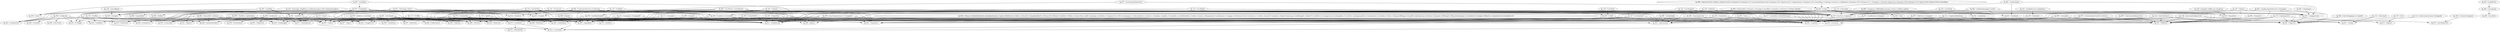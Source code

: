 digraph G { 
"fg_036: r1rendersvc,r1userinfo" -> "fg_007: r1iafsvc"; 
"fg_036: r1rendersvc,r1userinfo" -> "fg_004: r1oauth31"; 
"fg_036: r1rendersvc,r1userinfo" -> "fg_008: r1pmsvc"; 
"fg_036: r1rendersvc,r1userinfo" -> "fg_003: r1patronus42"; 
"fg_036: r1rendersvc,r1userinfo" -> "fg_005: r1geocfgsvc"; 
"fg_036: r1rendersvc,r1userinfo" -> "fg_002: r1fmpsvc2"; 
"fg_036: r1rendersvc,r1userinfo" -> "fg_009: r1beclntsrv"; 
"fg_036: r1rendersvc,r1userinfo" -> "fg_006: r1fcsvcio"; 
"fg_037: r1mc3svc,r1signinsvc" -> "fg_004: r1oauth31"; 
"fg_037: r1mc3svc,r1signinsvc" -> "fg_012: r1userread"; 
"fg_037: r1mc3svc,r1signinsvc" -> "fg_001: r1dsptchsrv"; 
"fg_038: r1cmpgnservice" -> "fg_002: r1fmpsvc2"; 
"fg_039: r1kayleex2" -> "fg_004: r1oauth31"; 
"fg_040: r1ulink" -> "fg_004: r1oauth31"; 
"fg_040: r1ulink" -> "fg_005: r1geocfgsvc"; 
"fg_040: r1ulink" -> "fg_002: r1fmpsvc2"; 
"fg_040: r1ulink" -> "fg_006: r1fcsvcio"; 
"fg_041: r1notifsvc" -> "fg_007: r1iafsvc"; 
"fg_041: r1notifsvc" -> "fg_019: r1mobmsgplr"; 
"fg_041: r1notifsvc" -> "fg_004: r1oauth31"; 
"fg_041: r1notifsvc" -> "fg_018: r1userread1"; 
"fg_041: r1notifsvc" -> "fg_026: r1mobiexpv2"; 
"fg_041: r1notifsvc" -> "fg_005: r1geocfgsvc"; 
"fg_041: r1notifsvc" -> "fg_017: r1buyingsvcio"; 
"fg_041: r1notifsvc" -> "fg_020: r1zmetasvcs"; 
"fg_041: r1notifsvc" -> "fg_006: r1fcsvcio"; 
"fg_043: r1hawknest" -> "fg_004: r1oauth31"; 
"fg_045: r1nrtm" -> "fg_036: r1rendersvc,r1userinfo"; 
"fg_045: r1nrtm" -> "fg_004: r1oauth31"; 
"fg_045: r1nrtm" -> "fg_008: r1pmsvc"; 
"fg_045: r1nrtm" -> "fg_042: r1palladium"; 
"fg_045: r1nrtm" -> "fg_038: r1cmpgnservice"; 
"fg_045: r1nrtm" -> "fg_003: r1patronus42"; 
"fg_045: r1nrtm" -> "fg_005: r1geocfgsvc"; 
"fg_045: r1nrtm" -> "fg_044: r1ims"; 
"fg_045: r1nrtm" -> "fg_010: r1fidelius1"; 
"fg_045: r1nrtm" -> "fg_006: r1fcsvcio"; 
"fg_045: r1nrtm" -> "fg_011: r1trk20svc42"; 
"fg_045: r1nrtm" -> "fg_043: r1hawknest"; 
"fg_046: r1rbasoa,r1orderfundsriskrtr,r1pmtadjustmentxs,r1apiio,r1labelservice,r1mfasvc,r1buyvrfn,r1chargebackbes6,r1vrfnsoasvc9,r1fidouaf,r1csfeeder,r1vrfnbes,r1savrpsvcbes,r1gslbl,r1apimsgio,r1authcdsvc,r1topupservice,r1sfrrtr,r1pmtappsvc,r1subscriptionsvc,r1m2msvc,r1mesgbes,r1upiabes,r1remedybes,r1acctdeletionbes,r1sarbes,r1xomisc,r1xfasqueryjob,r1sardomainsvc,r1regapp,r1invitationservice4,r1m2execsvc,r1vonbes,r1punotif,r1mmptools,r1logisticsclaimsexp,r1emdbatapp8,r1regbes19,r1authfctsv,r1recoupprocessor,r1pmtappbes,r1vusrobsvc,r1pmtapprnpcibes,r1communitysvc,r1m2mbes,r1subsvc,r1faspayoutfileapp,r1userprfl2,r1pmtexpsvcpci,r1m2exec,r1taxreport,r1billcsapi4,r1libraoutcomemngsvc,r1comsbesvtr,r1upiapiio,r1fbprctsvc,r1payoutservice,r1emailmsvc33" -> "fg_001: r1dsptchsrv"; 
"fg_047: r1contextualservice20,r1srchsvc1" -> "fg_004: r1oauth31"; 
"fg_047: r1contextualservice20,r1srchsvc1" -> "fg_010: r1fidelius1"; 
"fg_050: r1trafproxy" -> "fg_007: r1iafsvc"; 
"fg_050: r1trafproxy" -> "fg_048: r1invsvcout"; 
"fg_050: r1trafproxy" -> "fg_025: r1adrbksvc"; 
"fg_050: r1trafproxy" -> "fg_049: r1rewards"; 
"fg_050: r1trafproxy" -> "fg_032: r1v3shipio"; 
"fg_050: r1trafproxy" -> "fg_023: r1soaomsvtr2"; 
"fg_050: r1trafproxy" -> "fg_006: r1fcsvcio"; 
"fg_051: r1besinapp,r1bosvc" -> "fg_022: r1viappsvc12"; 
"fg_051: r1besinapp,r1bosvc" -> "fg_005: r1geocfgsvc"; 
"fg_051: r1besinapp,r1bosvc" -> "fg_032: r1v3shipio"; 
"fg_051: r1besinapp,r1bosvc" -> "fg_015: r1sdservice"; 
"fg_051: r1besinapp,r1bosvc" -> "fg_023: r1soaomsvtr2"; 
"fg_051: r1besinapp,r1bosvc" -> "fg_006: r1fcsvcio"; 
"fg_051: r1besinapp,r1bosvc" -> "fg_037: r1mc3svc,r1signinsvc"; 
"fg_051: r1besinapp,r1bosvc" -> "fg_004: r1oauth31"; 
"fg_051: r1besinapp,r1bosvc" -> "fg_018: r1userread1"; 
"fg_051: r1besinapp,r1bosvc" -> "fg_003: r1patronus42"; 
"fg_051: r1besinapp,r1bosvc" -> "fg_001: r1dsptchsrv"; 
"fg_051: r1besinapp,r1bosvc" -> "fg_020: r1zmetasvcs"; 
"fg_051: r1besinapp,r1bosvc" -> "fg_033: r1ersxid"; 
"fg_054: r1mobiorsvc" -> "fg_052: v3rewardcore"; 
"fg_054: r1mobiorsvc" -> "fg_004: r1oauth31"; 
"fg_054: r1mobiorsvc" -> "fg_053: r1bepersist"; 
"fg_054: r1mobiorsvc" -> "fg_009: r1beclntsrv"; 
"fg_054: r1mobiorsvc" -> "fg_031: r1pessvc"; 
"fg_054: r1mobiorsvc" -> "fg_006: r1fcsvcio"; 
"fg_055: r1notifisvc,r1ghactmod" -> "fg_019: r1mobmsgplr"; 
"fg_055: r1notifisvc,r1ghactmod" -> "fg_018: r1userread1"; 
"fg_055: r1notifisvc,r1ghactmod" -> "fg_005: r1geocfgsvc"; 
"fg_055: r1notifisvc,r1ghactmod" -> "fg_017: r1buyingsvcio"; 
"fg_055: r1notifisvc,r1ghactmod" -> "fg_020: r1zmetasvcs"; 
"fg_056: r1purchasejourneysvc,r1cmpgeval" -> "fg_030: r1recocrm"; 
"fg_056: r1purchasejourneysvc,r1cmpgeval" -> "fg_004: r1oauth31"; 
"fg_056: r1purchasejourneysvc,r1cmpgeval" -> "fg_022: r1viappsvc12"; 
"fg_056: r1purchasejourneysvc,r1cmpgeval" -> "fg_026: r1mobiexpv2"; 
"fg_056: r1purchasejourneysvc,r1cmpgeval" -> "fg_003: r1patronus42"; 
"fg_056: r1purchasejourneysvc,r1cmpgeval" -> "fg_005: r1geocfgsvc"; 
"fg_056: r1purchasejourneysvc,r1cmpgeval" -> "fg_001: r1dsptchsrv"; 
"fg_056: r1purchasejourneysvc,r1cmpgeval" -> "fg_010: r1fidelius1"; 
"fg_056: r1purchasejourneysvc,r1cmpgeval" -> "fg_006: r1fcsvcio"; 
"fg_056: r1purchasejourneysvc,r1cmpgeval" -> "fg_011: r1trk20svc42"; 
"fg_061: r1mc3email" -> "fg_022: r1viappsvc12"; 
"fg_061: r1mc3email" -> "fg_059: r1myebcore"; 
"fg_061: r1mc3email" -> "fg_057: r1laservice"; 
"fg_061: r1mc3email" -> "fg_005: r1geocfgsvc"; 
"fg_061: r1mc3email" -> "fg_015: r1sdservice"; 
"fg_061: r1mc3email" -> "fg_027: r1epsvc"; 
"fg_061: r1mc3email" -> "fg_006: r1fcsvcio"; 
"fg_061: r1mc3email" -> "fg_007: r1iafsvc"; 
"fg_061: r1mc3email" -> "fg_004: r1oauth31"; 
"fg_061: r1mc3email" -> "fg_003: r1patronus42"; 
"fg_061: r1mc3email" -> "fg_001: r1dsptchsrv"; 
"fg_061: r1mc3email" -> "fg_010: r1fidelius1"; 
"fg_061: r1mc3email" -> "fg_060: r1behaviorsvc"; 
"fg_061: r1mc3email" -> "fg_058: v3api5uni"; 
"fg_061: r1mc3email" -> "fg_011: r1trk20svc42"; 
"fg_062: r1raresearchservice,r1svdsrcons" -> "fg_004: r1oauth31"; 
"fg_062: r1raresearchservice,r1svdsrcons" -> "fg_018: r1userread1"; 
"fg_062: r1raresearchservice,r1svdsrcons" -> "fg_041: r1notifsvc"; 
"fg_062: r1raresearchservice,r1svdsrcons" -> "fg_003: r1patronus42"; 
"fg_062: r1raresearchservice,r1svdsrcons" -> "fg_005: r1geocfgsvc"; 
"fg_062: r1raresearchservice,r1svdsrcons" -> "fg_001: r1dsptchsrv"; 
"fg_062: r1raresearchservice,r1svdsrcons" -> "fg_034: r1feedsvcr"; 
"fg_062: r1raresearchservice,r1svdsrcons" -> "fg_011: r1trk20svc42"; 
"fg_064: r1usragrmnt" -> "fg_063: r1acsctrlsv"; 
"fg_065: r1mobi01dcs" -> "fg_064: r1usragrmnt"; 
"fg_066: r1besmob01,r1notisoa" -> "fg_028: r1pushnotifsubsvc"; 
"fg_066: r1besmob01,r1notisoa" -> "fg_007: r1iafsvc"; 
"fg_066: r1besmob01,r1notisoa" -> "fg_005: r1geocfgsvc"; 
"fg_066: r1besmob01,r1notisoa" -> "fg_023: r1soaomsvtr2"; 
"fg_067: r1notiftrgr" -> "fg_070: r1mobimdns"; 
"fg_067: r1notiftrgr" -> "fg_035: r1reco"; 
"fg_067: r1notiftrgr" -> "fg_011: r1trk20svc42"; 
"fg_070: r1mobimdns" -> "fg_028: r1pushnotifsubsvc"; 
"fg_070: r1mobimdns" -> "fg_012: r1userread"; 
"fg_070: r1mobimdns" -> "fg_022: r1viappsvc12"; 
"fg_070: r1mobimdns" -> "fg_026: r1mobiexpv2"; 
"fg_070: r1mobimdns" -> "fg_005: r1geocfgsvc"; 
"fg_070: r1mobimdns" -> "fg_015: r1sdservice"; 
"fg_070: r1mobimdns" -> "fg_029: r1tzraptor"; 
"fg_070: r1mobimdns" -> "fg_034: r1feedsvcr"; 
"fg_070: r1mobimdns" -> "fg_023: r1soaomsvtr2"; 
"fg_070: r1mobimdns" -> "fg_068: r1apinotifyio"; 
"fg_070: r1mobimdns" -> "fg_036: r1rendersvc,r1userinfo"; 
"fg_070: r1mobimdns" -> "fg_004: r1oauth31"; 
"fg_070: r1mobimdns" -> "fg_024: r1lbservice"; 
"fg_070: r1mobimdns" -> "fg_008: r1pmsvc"; 
"fg_070: r1mobimdns" -> "fg_069: r1follow"; 
"fg_070: r1mobimdns" -> "fg_010: r1fidelius1"; 
"fg_070: r1mobimdns" -> "fg_031: r1pessvc"; 
"fg_071: r1spellcaster,r1teexpsvc" -> "fg_004: r1oauth31"; 
"fg_073: r1coyotesrv" -> "fg_072: r1identextn0"; 
"fg_073: r1coyotesrv" -> "fg_012: r1userread"; 
"fg_074: r1coyoteweb" -> "fg_004: r1oauth31"; 
"fg_074: r1coyoteweb" -> "fg_024: r1lbservice"; 
"fg_074: r1coyoteweb" -> "fg_005: r1geocfgsvc"; 
"fg_074: r1coyoteweb" -> "fg_010: r1fidelius1"; 
"fg_074: r1coyoteweb" -> "fg_009: r1beclntsrv"; 
"fg_074: r1coyoteweb" -> "fg_031: r1pessvc"; 
"fg_074: r1coyoteweb" -> "fg_073: r1coyotesrv"; 
"fg_074: r1coyoteweb" -> "fg_011: r1trk20svc42"; 
"fg_074: r1coyoteweb" -> "fg_006: r1fcsvcio"; 
"fg_076: r1notifoptinexp45" -> "fg_007: r1iafsvc"; 
"fg_076: r1notifoptinexp45" -> "fg_028: r1pushnotifsubsvc"; 
"fg_076: r1notifoptinexp45" -> "fg_005: r1geocfgsvc"; 
"fg_076: r1notifoptinexp45" -> "fg_075: r1prefsvc"; 
"fg_076: r1notifoptinexp45" -> "fg_011: r1trk20svc42"; 
"fg_077: r1useracquisitionservice" -> "fg_076: r1notifoptinexp45"; 
"fg_077: r1useracquisitionservice" -> "fg_045: r1nrtm"; 
"fg_078: r1iafintsvc,r1mc3tool" -> "fg_007: r1iafsvc"; 
"fg_078: r1iafintsvc,r1mc3tool" -> "fg_005: r1geocfgsvc"; 
"fg_078: r1iafintsvc,r1mc3tool" -> "fg_006: r1fcsvcio"; 
"fg_081: r1audienceportalservice,r1cmanager" -> "fg_004: r1oauth31"; 
"fg_081: r1audienceportalservice,r1cmanager" -> "fg_038: r1cmpgnservice"; 
"fg_081: r1audienceportalservice,r1cmanager" -> "fg_002: r1fmpsvc2"; 
"fg_081: r1audienceportalservice,r1cmanager" -> "fg_010: r1fidelius1"; 
"fg_082: r1nbabesdataingest,r1xosvc" -> "fg_004: r1oauth31"; 
"fg_082: r1nbabesdataingest,r1xosvc" -> "fg_037: r1mc3svc,r1signinsvc"; 
"fg_082: r1nbabesdataingest,r1xosvc" -> "fg_003: r1patronus42"; 
"fg_082: r1nbabesdataingest,r1xosvc" -> "fg_010: r1fidelius1"; 
"fg_083: r1mc3brozsc,r1mc3browse" -> "fg_004: r1oauth31"; 
"fg_083: r1mc3brozsc,r1mc3browse" -> "fg_037: r1mc3svc,r1signinsvc"; 
"fg_083: r1mc3brozsc,r1mc3browse" -> "fg_005: r1geocfgsvc"; 
"fg_083: r1mc3brozsc,r1mc3browse" -> "fg_017: r1buyingsvcio"; 
"fg_083: r1mc3brozsc,r1mc3browse" -> "fg_033: r1ersxid"; 
"fg_083: r1mc3brozsc,r1mc3browse" -> "fg_011: r1trk20svc42"; 
"fg_084: r1darwinloggingsvc,r1spock0" -> "fg_002: r1fmpsvc2"; 
"fg_085: r1dcpingress" -> "fg_038: r1cmpgnservice"; 
"fg_086: r1mobpshpkg" -> "fg_003: r1patronus42"; 
"fg_087: r1deliversr,r1imageser" -> "fg_004: r1oauth31"; 
"fg_088: r1kaylee" -> "fg_005: r1geocfgsvc"; 
"fg_089: r1hpservice122,r1soldsvc,r1hpservice102,r1lexexpsvc0,r1lexexpsvc13,r1useracquisitionservice0,r1lexexpsvc152,r1hpservice127,r1eplushomexs,r1lexexpsvc132,r1mesellexp1,r1shlstng,r1activesvc,r1sellhomexs,r1lexexpsvc145,r1lexexpsvc111,r1lexexpsvc,r1shorder,r1hpservice,r1lexexpsvc128,r1lexexpsvc119,r1hpservice30,r1hpservice32,r1mesellexp" -> "fg_045: r1nrtm"; 
"fg_090: r1ems" -> "fg_004: r1oauth31"; 
"fg_090: r1ems" -> "fg_003: r1patronus42"; 
"fg_091: r1madronaext" -> "fg_038: r1cmpgnservice"; 
"fg_091: r1madronaext" -> "fg_045: r1nrtm"; 
"fg_091: r1madronaext" -> "fg_043: r1hawknest"; 
"fg_092: r1epnexpservice" -> "fg_004: r1oauth31"; 
"fg_092: r1epnexpservice" -> "fg_005: r1geocfgsvc"; 
"fg_093: r1notifexp" -> "fg_007: r1iafsvc"; 
"fg_093: r1notifexp" -> "fg_041: r1notifsvc"; 
"fg_093: r1notifexp" -> "fg_005: r1geocfgsvc"; 
"fg_093: r1notifexp" -> "fg_035: r1reco"; 
"fg_093: r1notifexp" -> "fg_020: r1zmetasvcs"; 
"fg_093: r1notifexp" -> "fg_011: r1trk20svc42"; 
"fg_094: r1harpoon1" -> "fg_010: r1fidelius1"; 
"fg_095: r1returnadm,r1ressoasvc,r1resoapp,r1cancelbes,r1cancelsvc,r1returnsvc,r1resbes,r1kycbes" -> "fg_037: r1mc3svc,r1signinsvc"; 
"fg_095: r1returnadm,r1ressoasvc,r1resoapp,r1cancelbes,r1cancelsvc,r1returnsvc,r1resbes,r1kycbes" -> "fg_001: r1dsptchsrv"; 
"fg_096: r1resppsoa,r1offerkafkaconsumer,r1siosvc,r1sfsbes,r1plams" -> "fg_037: r1mc3svc,r1signinsvc"; 
"fg_097: r1darwinmetadataservice" -> "fg_004: r1oauth31"; 
"fg_097: r1darwinmetadataservice" -> "fg_010: r1fidelius1"; 
"fg_098: r1acemailer" -> "fg_004: r1oauth31"; 
"fg_098: r1acemailer" -> "fg_002: r1fmpsvc2"; 
"fg_098: r1acemailer" -> "fg_010: r1fidelius1"; 
"fg_098: r1acemailer" -> "fg_001: r1dsptchsrv"; 
"fg_099: r1epnpub" -> "fg_005: r1geocfgsvc"; 
"fg_099: r1epnpub" -> "fg_011: r1trk20svc42"; 
"fg_100: r1orderdlvd14" -> "fg_005: r1geocfgsvc"; 
"fg_100: r1orderdlvd14" -> "fg_001: r1dsptchsrv"; 
"fg_100: r1orderdlvd14" -> "fg_011: r1trk20svc42"; 
"fg_101: r1embedxsvc0,r1embedxsvc" -> "fg_039: r1kayleex2"; 
"fg_102: r1svdsrbch" -> "fg_037: r1mc3svc,r1signinsvc"; 
"fg_102: r1svdsrbch" -> "fg_004: r1oauth31"; 
"fg_103: r1inboxui" -> "fg_007: r1iafsvc"; 
"fg_103: r1inboxui" -> "fg_004: r1oauth31"; 
"fg_103: r1inboxui" -> "fg_038: r1cmpgnservice"; 
"fg_103: r1inboxui" -> "fg_005: r1geocfgsvc"; 
"fg_104: r1dmprheos" -> "fg_004: r1oauth31"; 
"fg_104: r1dmprheos" -> "fg_005: r1geocfgsvc"; 
"fg_104: r1dmprheos" -> "fg_011: r1trk20svc42"; 
"fg_105: r1sdc" -> "fg_013: r1ngrlsvc"; 
"fg_105: r1sdc" -> "fg_002: r1fmpsvc2"; 
"fg_106: r1contactstrategysvc" -> "fg_014: r1mc3metasv33"; 
"fg_107: r1nbasvc" -> "fg_004: r1oauth31"; 
"fg_107: r1nbasvc" -> "fg_037: r1mc3svc,r1signinsvc"; 
"fg_107: r1nbasvc" -> "fg_002: r1fmpsvc2"; 
"fg_107: r1nbasvc" -> "fg_010: r1fidelius1"; 
"fg_108: r1emetricon" -> "fg_004: r1oauth31"; 
"fg_108: r1emetricon" -> "fg_005: r1geocfgsvc"; 
"fg_108: r1emetricon" -> "fg_010: r1fidelius1"; 
"fg_108: r1emetricon" -> "fg_011: r1trk20svc42"; 
"fg_109: v3scgiintl,v3offercore,v3scgicore" -> "fg_016: v3emailcore"; 
"fg_110: r1mc3dtpull" -> "fg_004: r1oauth31"; 
"fg_110: r1mc3dtpull" -> "fg_037: r1mc3svc,r1signinsvc"; 
"fg_110: r1mc3dtpull" -> "fg_005: r1geocfgsvc"; 
"fg_110: r1mc3dtpull" -> "fg_011: r1trk20svc42"; 
"fg_111: r1aceingest" -> "fg_019: r1mobmsgplr"; 
"fg_111: r1aceingest" -> "fg_002: r1fmpsvc2"; 
"fg_112: r1scienceuaconsumer,r1teingester" -> "fg_021: r1esams"; 
"fg_113: r1trafbiz" -> "fg_004: r1oauth31"; 
"fg_113: r1trafbiz" -> "fg_018: r1userread1"; 
"fg_114: r1doorman4" -> "fg_002: r1fmpsvc2"; 
"fg_114: r1doorman4" -> "fg_021: r1esams"; 
"fg_115: r1epnimpactsvc" -> "fg_013: r1ngrlsvc"; 
"fg_115: r1epnimpactsvc" -> "fg_004: r1oauth31"; 
"fg_115: r1epnimpactsvc" -> "fg_002: r1fmpsvc2"; 
"fg_115: r1epnimpactsvc" -> "fg_010: r1fidelius1"; 
"fg_116: r1trafbes" -> "fg_025: r1adrbksvc"; 
"fg_116: r1trafbes" -> "fg_032: r1v3shipio"; 
"fg_116: r1trafbes" -> "fg_001: r1dsptchsrv"; 
"fg_116: r1trafbes" -> "fg_023: r1soaomsvtr2"; 
"fg_116: r1trafbes" -> "fg_027: r1epsvc"; 
"fg_116: r1trafbes" -> "fg_006: r1fcsvcio"; 
"fg_117: r1cmloader,r1mktcollectionsvc" -> "fg_007: r1iafsvc"; 
"fg_117: r1cmloader,r1mktcollectionsvc" -> "fg_021: r1esams"; 
"fg_118: r1ulinkext" -> "fg_040: r1ulink"; 
"fg_118: r1ulinkext" -> "fg_004: r1oauth31"; 
"fg_118: r1ulinkext" -> "fg_024: r1lbservice"; 
"fg_118: r1ulinkext" -> "fg_005: r1geocfgsvc"; 
"fg_118: r1ulinkext" -> "fg_009: r1beclntsrv"; 
"fg_118: r1ulinkext" -> "fg_011: r1trk20svc42"; 
"fg_118: r1ulinkext" -> "fg_006: r1fcsvcio"; 
"fg_119: r1returnbes" -> "fg_037: r1mc3svc,r1signinsvc"; 
"fg_119: r1returnbes" -> "fg_001: r1dsptchsrv"; 
"fg_119: r1returnbes" -> "fg_016: v3emailcore"; 
"fg_120: r1mc3trigger2" -> "fg_037: r1mc3svc,r1signinsvc"; 
"fg_120: r1mc3trigger2" -> "fg_004: r1oauth31"; 
"fg_120: r1mc3trigger2" -> "fg_017: r1buyingsvcio"; 
"fg_121: r1replenishableitems" -> "fg_004: r1oauth31"; 
"fg_121: r1replenishableitems" -> "fg_022: r1viappsvc12"; 
"fg_121: r1replenishableitems" -> "fg_010: r1fidelius1"; 
"fg_122: r1mecsapp,r1highlnuss,r1inlinemessagesvc100,r1inlinemessagesvc" -> "fg_041: r1notifsvc"; 
"fg_123: r1usraccsvc" -> "fg_041: r1notifsvc"; 
"fg_123: r1usraccsvc" -> "fg_001: r1dsptchsrv"; 
"fg_124: r1darwindatasvc" -> "fg_004: r1oauth31"; 
"fg_124: r1darwindatasvc" -> "fg_003: r1patronus42"; 
"fg_124: r1darwindatasvc" -> "fg_002: r1fmpsvc2"; 
"fg_124: r1darwindatasvc" -> "fg_010: r1fidelius1"; 
"fg_124: r1darwindatasvc" -> "fg_021: r1esams"; 
"fg_124: r1darwindatasvc" -> "fg_006: r1fcsvcio"; 
"fg_125: r1viewitem" -> "fg_040: r1ulink"; 
"fg_126: r1acecallback" -> "fg_029: r1tzraptor"; 
"fg_127: r1mc3emlcon7" -> "fg_025: r1adrbksvc"; 
"fg_127: r1mc3emlcon7" -> "fg_004: r1oauth31"; 
"fg_127: r1mc3emlcon7" -> "fg_012: r1userread"; 
"fg_127: r1mc3emlcon7" -> "fg_001: r1dsptchsrv"; 
"fg_128: r1personalizedpnservice" -> "fg_030: r1recocrm"; 
"fg_128: r1personalizedpnservice" -> "fg_004: r1oauth31"; 
"fg_128: r1personalizedpnservice" -> "fg_026: r1mobiexpv2"; 
"fg_128: r1personalizedpnservice" -> "fg_002: r1fmpsvc2"; 
"fg_128: r1personalizedpnservice" -> "fg_014: r1mc3metasv33"; 
"fg_128: r1personalizedpnservice" -> "fg_010: r1fidelius1"; 
"fg_129: r1delstats" -> "fg_004: r1oauth31"; 
"fg_129: r1delstats" -> "fg_024: r1lbservice"; 
"fg_129: r1delstats" -> "fg_038: r1cmpgnservice"; 
"fg_129: r1delstats" -> "fg_002: r1fmpsvc2"; 
"fg_129: r1delstats" -> "fg_006: r1fcsvcio"; 
"fg_129: r1delstats" -> "fg_011: r1trk20svc42"; 
"fg_130: r1ghrdt" -> "fg_024: r1lbservice"; 
"fg_130: r1ghrdt" -> "fg_005: r1geocfgsvc"; 
"fg_130: r1ghrdt" -> "fg_009: r1beclntsrv"; 
"fg_130: r1ghrdt" -> "fg_011: r1trk20svc42"; 
"fg_131: r1mesgoptz,r1mesgoptz6" -> "fg_005: r1geocfgsvc"; 
"fg_131: r1mesgoptz,r1mesgoptz6" -> "fg_027: r1epsvc"; 
"fg_131: r1mesgoptz,r1mesgoptz6" -> "fg_011: r1trk20svc42"; 
"fg_132: r1mc3orchrx" -> "fg_012: r1userread"; 
"fg_132: r1mc3orchrx" -> "fg_022: r1viappsvc12"; 
"fg_132: r1mc3orchrx" -> "fg_026: r1mobiexpv2"; 
"fg_132: r1mc3orchrx" -> "fg_005: r1geocfgsvc"; 
"fg_132: r1mc3orchrx" -> "fg_015: r1sdservice"; 
"fg_132: r1mc3orchrx" -> "fg_029: r1tzraptor"; 
"fg_132: r1mc3orchrx" -> "fg_006: r1fcsvcio"; 
"fg_132: r1mc3orchrx" -> "fg_019: r1mobmsgplr"; 
"fg_132: r1mc3orchrx" -> "fg_004: r1oauth31"; 
"fg_132: r1mc3orchrx" -> "fg_037: r1mc3svc,r1signinsvc"; 
"fg_132: r1mc3orchrx" -> "fg_008: r1pmsvc"; 
"fg_132: r1mc3orchrx" -> "fg_033: r1ersxid"; 
"fg_132: r1mc3orchrx" -> "fg_011: r1trk20svc42"; 
"fg_133: r1ncsvc" -> "fg_007: r1iafsvc"; 
"fg_133: r1ncsvc" -> "fg_028: r1pushnotifsubsvc"; 
"fg_133: r1ncsvc" -> "fg_012: r1userread"; 
"fg_133: r1ncsvc" -> "fg_005: r1geocfgsvc"; 
}